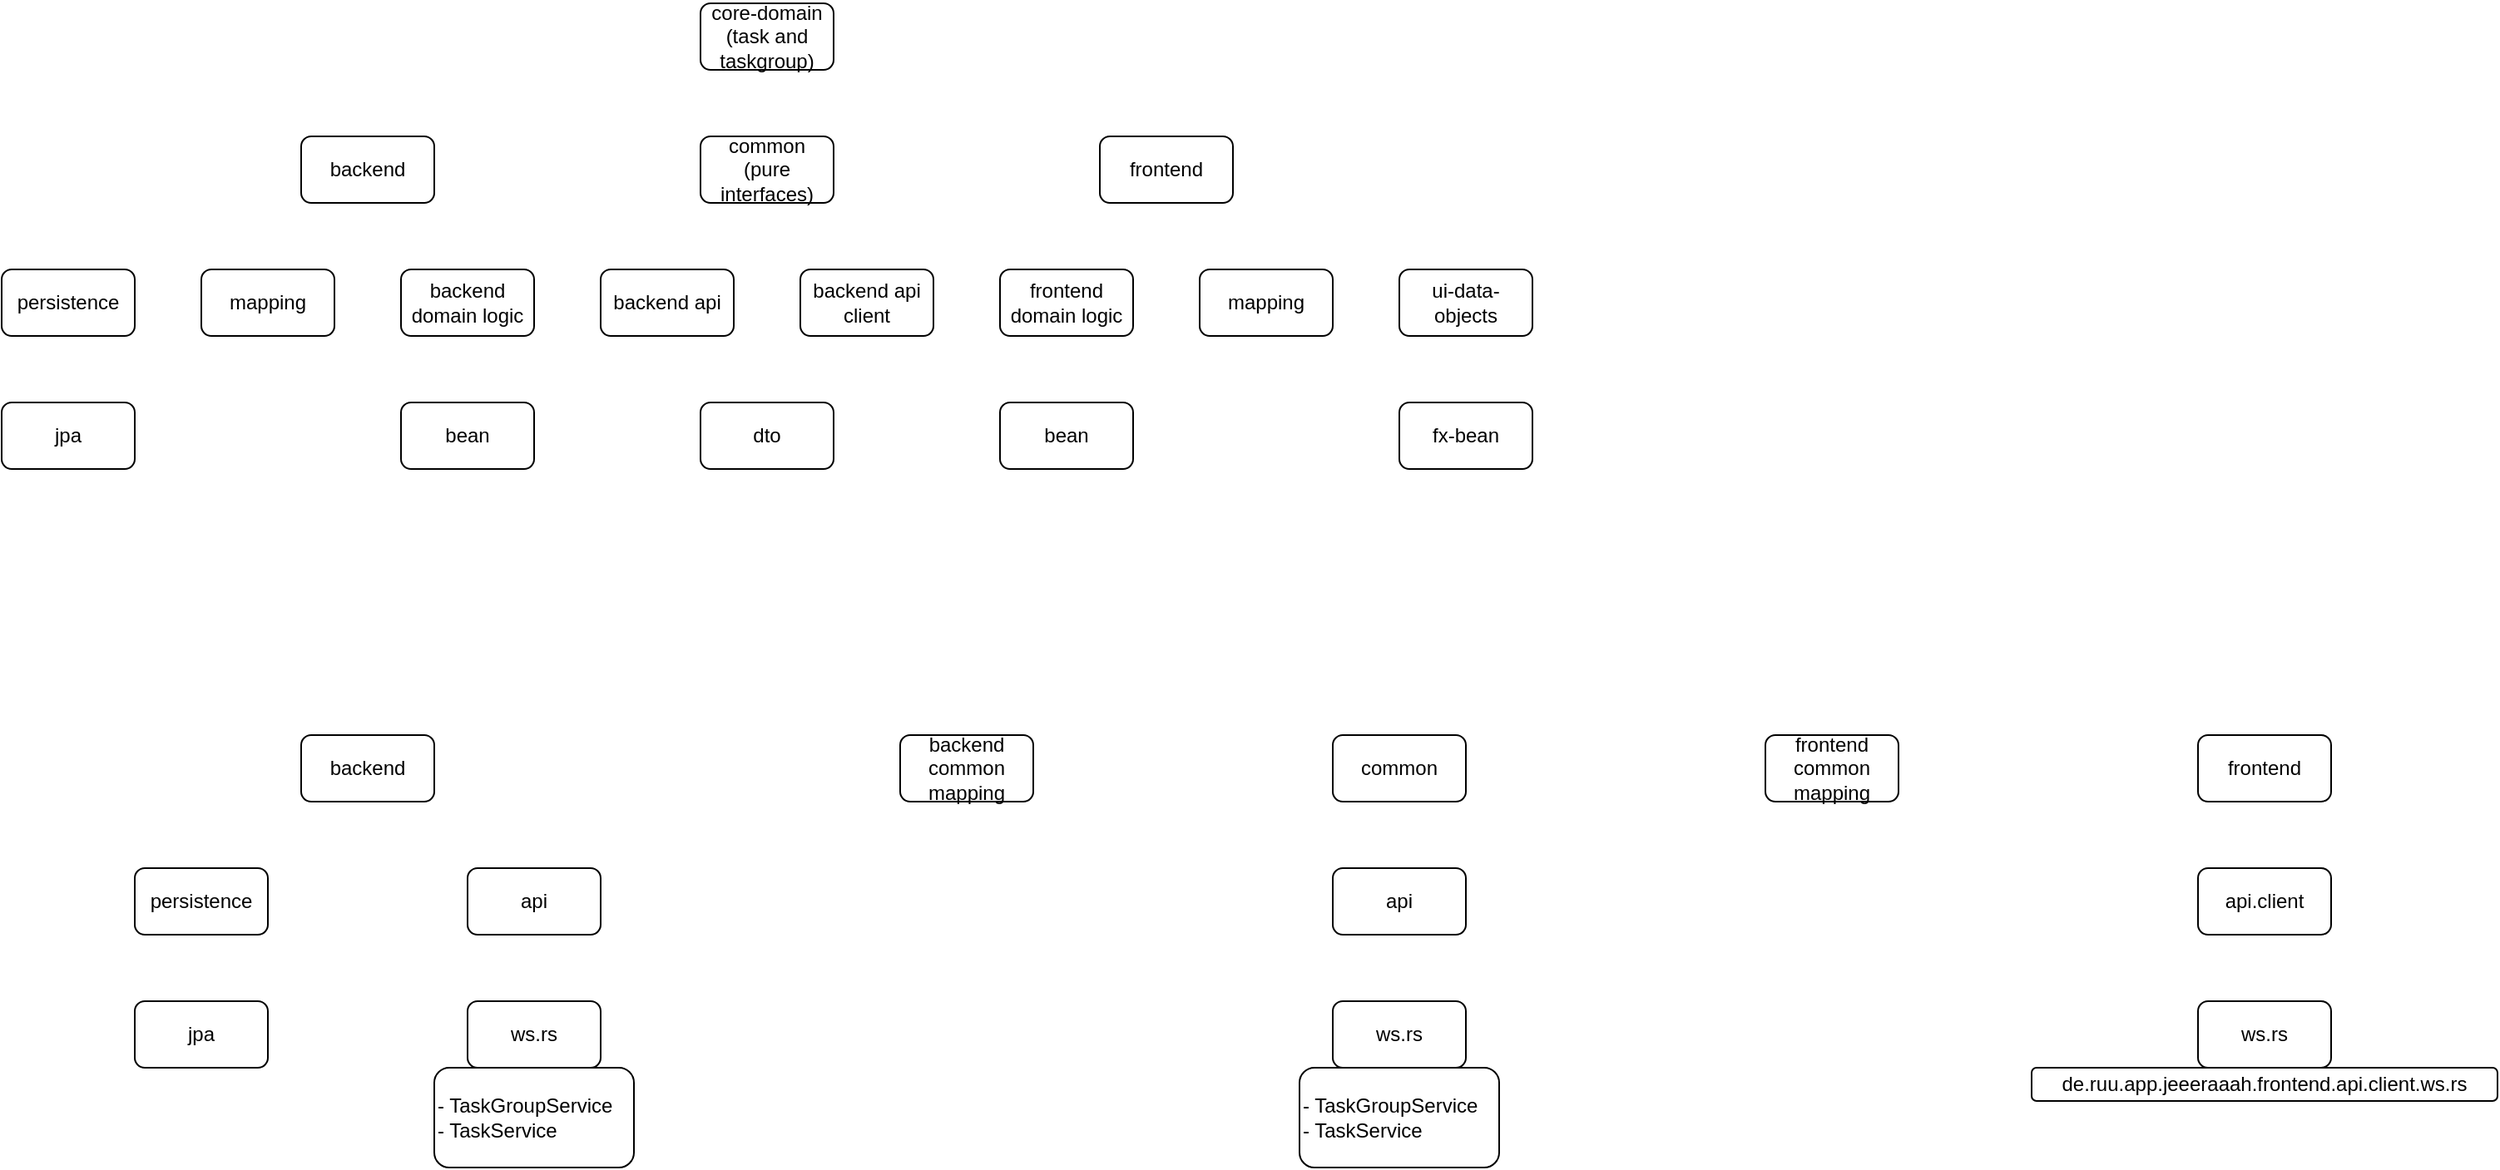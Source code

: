 <mxfile version="28.1.2">
  <diagram name="Seite-1" id="vQnO31Ekt6bPOEX6uveC">
    <mxGraphModel dx="1152" dy="838" grid="1" gridSize="10" guides="1" tooltips="1" connect="1" arrows="1" fold="1" page="1" pageScale="1" pageWidth="827" pageHeight="1169" math="0" shadow="0">
      <root>
        <mxCell id="0" />
        <mxCell id="1" parent="0" />
        <mxCell id="YNu2ekGI7bvU_-hTuYWt-1" value="core-domain&lt;div&gt;(task and taskgroup)&lt;/div&gt;" style="rounded=1;whiteSpace=wrap;html=1;" parent="1" vertex="1">
          <mxGeometry x="540" y="120" width="80" height="40" as="geometry" />
        </mxCell>
        <mxCell id="YNu2ekGI7bvU_-hTuYWt-2" value="backend" style="rounded=1;whiteSpace=wrap;html=1;" parent="1" vertex="1">
          <mxGeometry x="300" y="200" width="80" height="40" as="geometry" />
        </mxCell>
        <mxCell id="YNu2ekGI7bvU_-hTuYWt-3" value="mapping" style="rounded=1;whiteSpace=wrap;html=1;" parent="1" vertex="1">
          <mxGeometry x="240" y="280" width="80" height="40" as="geometry" />
        </mxCell>
        <mxCell id="YNu2ekGI7bvU_-hTuYWt-4" value="backend domain logic" style="rounded=1;whiteSpace=wrap;html=1;" parent="1" vertex="1">
          <mxGeometry x="360" y="280" width="80" height="40" as="geometry" />
        </mxCell>
        <mxCell id="YNu2ekGI7bvU_-hTuYWt-5" value="persistence" style="rounded=1;whiteSpace=wrap;html=1;" parent="1" vertex="1">
          <mxGeometry x="120" y="280" width="80" height="40" as="geometry" />
        </mxCell>
        <mxCell id="YNu2ekGI7bvU_-hTuYWt-6" value="frontend" style="rounded=1;whiteSpace=wrap;html=1;" parent="1" vertex="1">
          <mxGeometry x="780" y="200" width="80" height="40" as="geometry" />
        </mxCell>
        <mxCell id="FsyvxCFo4noONvDl2QiU-1" value="backend api client" style="rounded=1;whiteSpace=wrap;html=1;" parent="1" vertex="1">
          <mxGeometry x="600" y="280" width="80" height="40" as="geometry" />
        </mxCell>
        <mxCell id="FsyvxCFo4noONvDl2QiU-2" value="frontend domain logic" style="rounded=1;whiteSpace=wrap;html=1;" parent="1" vertex="1">
          <mxGeometry x="720" y="280" width="80" height="40" as="geometry" />
        </mxCell>
        <mxCell id="FsyvxCFo4noONvDl2QiU-3" value="mapping" style="rounded=1;whiteSpace=wrap;html=1;" parent="1" vertex="1">
          <mxGeometry x="840" y="280" width="80" height="40" as="geometry" />
        </mxCell>
        <mxCell id="FsyvxCFo4noONvDl2QiU-4" value="ui-data-objects" style="rounded=1;whiteSpace=wrap;html=1;" parent="1" vertex="1">
          <mxGeometry x="960" y="280" width="80" height="40" as="geometry" />
        </mxCell>
        <mxCell id="FsyvxCFo4noONvDl2QiU-5" value="backend api" style="rounded=1;whiteSpace=wrap;html=1;" parent="1" vertex="1">
          <mxGeometry x="480" y="280" width="80" height="40" as="geometry" />
        </mxCell>
        <mxCell id="FsyvxCFo4noONvDl2QiU-6" value="jpa" style="rounded=1;whiteSpace=wrap;html=1;" parent="1" vertex="1">
          <mxGeometry x="120" y="360" width="80" height="40" as="geometry" />
        </mxCell>
        <mxCell id="FsyvxCFo4noONvDl2QiU-7" value="bean" style="rounded=1;whiteSpace=wrap;html=1;" parent="1" vertex="1">
          <mxGeometry x="360" y="360" width="80" height="40" as="geometry" />
        </mxCell>
        <mxCell id="FsyvxCFo4noONvDl2QiU-8" value="dto" style="rounded=1;whiteSpace=wrap;html=1;" parent="1" vertex="1">
          <mxGeometry x="540" y="360" width="80" height="40" as="geometry" />
        </mxCell>
        <mxCell id="FsyvxCFo4noONvDl2QiU-9" value="bean" style="rounded=1;whiteSpace=wrap;html=1;" parent="1" vertex="1">
          <mxGeometry x="720" y="360" width="80" height="40" as="geometry" />
        </mxCell>
        <mxCell id="FsyvxCFo4noONvDl2QiU-10" value="fx-bean" style="rounded=1;whiteSpace=wrap;html=1;" parent="1" vertex="1">
          <mxGeometry x="960" y="360" width="80" height="40" as="geometry" />
        </mxCell>
        <mxCell id="ctHnA7aCoYOxyrbDKJxm-1" value="common&lt;div&gt;(pure interfaces)&lt;/div&gt;" style="rounded=1;whiteSpace=wrap;html=1;" parent="1" vertex="1">
          <mxGeometry x="540" y="200" width="80" height="40" as="geometry" />
        </mxCell>
        <mxCell id="ctHnA7aCoYOxyrbDKJxm-2" value="backend" style="rounded=1;whiteSpace=wrap;html=1;" parent="1" vertex="1">
          <mxGeometry x="300" y="560" width="80" height="40" as="geometry" />
        </mxCell>
        <mxCell id="ctHnA7aCoYOxyrbDKJxm-3" value="api" style="rounded=1;whiteSpace=wrap;html=1;" parent="1" vertex="1">
          <mxGeometry x="400" y="640" width="80" height="40" as="geometry" />
        </mxCell>
        <mxCell id="ctHnA7aCoYOxyrbDKJxm-4" value="ws.rs" style="rounded=1;whiteSpace=wrap;html=1;" parent="1" vertex="1">
          <mxGeometry x="400" y="720" width="80" height="40" as="geometry" />
        </mxCell>
        <mxCell id="ctHnA7aCoYOxyrbDKJxm-5" value="frontend" style="rounded=1;whiteSpace=wrap;html=1;" parent="1" vertex="1">
          <mxGeometry x="1440" y="560" width="80" height="40" as="geometry" />
        </mxCell>
        <mxCell id="ctHnA7aCoYOxyrbDKJxm-6" value="api.client" style="rounded=1;whiteSpace=wrap;html=1;" parent="1" vertex="1">
          <mxGeometry x="1440" y="640" width="80" height="40" as="geometry" />
        </mxCell>
        <mxCell id="ctHnA7aCoYOxyrbDKJxm-7" value="ws.rs" style="rounded=1;whiteSpace=wrap;html=1;" parent="1" vertex="1">
          <mxGeometry x="1440" y="720" width="80" height="40" as="geometry" />
        </mxCell>
        <mxCell id="ctHnA7aCoYOxyrbDKJxm-8" value="common" style="rounded=1;whiteSpace=wrap;html=1;" parent="1" vertex="1">
          <mxGeometry x="920" y="560" width="80" height="40" as="geometry" />
        </mxCell>
        <mxCell id="ctHnA7aCoYOxyrbDKJxm-9" value="api" style="rounded=1;whiteSpace=wrap;html=1;" parent="1" vertex="1">
          <mxGeometry x="920" y="640" width="80" height="40" as="geometry" />
        </mxCell>
        <mxCell id="ctHnA7aCoYOxyrbDKJxm-10" value="ws.rs" style="rounded=1;whiteSpace=wrap;html=1;" parent="1" vertex="1">
          <mxGeometry x="920" y="720" width="80" height="40" as="geometry" />
        </mxCell>
        <mxCell id="ctHnA7aCoYOxyrbDKJxm-12" value="de.ruu.app.jeeeraaah.frontend.api.client.ws.rs" style="rounded=1;whiteSpace=wrap;html=1;" parent="1" vertex="1">
          <mxGeometry x="1340" y="760" width="280" height="20" as="geometry" />
        </mxCell>
        <mxCell id="wta64vAaMNE9IC4yqiWH-1" value="&lt;div&gt;- TaskGroupService&lt;/div&gt;&lt;div&gt;- TaskService&lt;/div&gt;" style="rounded=1;whiteSpace=wrap;html=1;align=left;" parent="1" vertex="1">
          <mxGeometry x="380" y="760" width="120" height="60" as="geometry" />
        </mxCell>
        <mxCell id="wta64vAaMNE9IC4yqiWH-2" value="backend&lt;br&gt;common mapping" style="rounded=1;whiteSpace=wrap;html=1;" parent="1" vertex="1">
          <mxGeometry x="660" y="560" width="80" height="40" as="geometry" />
        </mxCell>
        <mxCell id="wta64vAaMNE9IC4yqiWH-3" value="frontend common&lt;br&gt;mapping" style="rounded=1;whiteSpace=wrap;html=1;" parent="1" vertex="1">
          <mxGeometry x="1180" y="560" width="80" height="40" as="geometry" />
        </mxCell>
        <mxCell id="Q3_v68mNfV7SczkIypJa-1" value="persistence" style="rounded=1;whiteSpace=wrap;html=1;" parent="1" vertex="1">
          <mxGeometry x="200" y="640" width="80" height="40" as="geometry" />
        </mxCell>
        <mxCell id="Q3_v68mNfV7SczkIypJa-2" value="jpa" style="rounded=1;whiteSpace=wrap;html=1;" parent="1" vertex="1">
          <mxGeometry x="200" y="720" width="80" height="40" as="geometry" />
        </mxCell>
        <mxCell id="U6TImQpCogvQ32sg49VE-1" value="&lt;div&gt;- TaskGroupService&lt;/div&gt;&lt;div&gt;- TaskService&lt;/div&gt;" style="rounded=1;whiteSpace=wrap;html=1;align=left;" vertex="1" parent="1">
          <mxGeometry x="900" y="760" width="120" height="60" as="geometry" />
        </mxCell>
      </root>
    </mxGraphModel>
  </diagram>
</mxfile>
